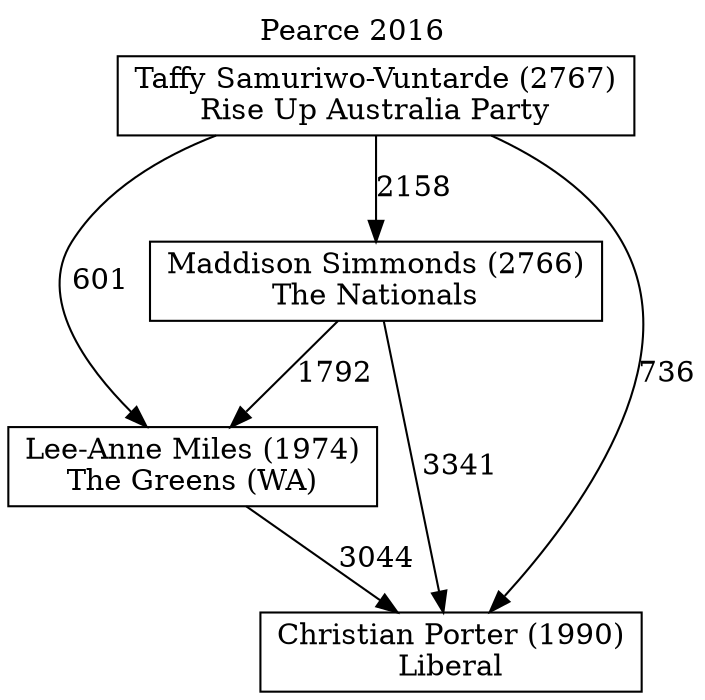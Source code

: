 // House preference flow
digraph "Christian Porter (1990)_Pearce_2016" {
	graph [label="Pearce 2016" labelloc=t mclimit=10]
	node [shape=box]
	"Lee-Anne Miles (1974)" [label="Lee-Anne Miles (1974)
The Greens (WA)"]
	"Maddison Simmonds (2766)" [label="Maddison Simmonds (2766)
The Nationals"]
	"Christian Porter (1990)" [label="Christian Porter (1990)
Liberal"]
	"Taffy Samuriwo-Vuntarde (2767)" [label="Taffy Samuriwo-Vuntarde (2767)
Rise Up Australia Party"]
	"Taffy Samuriwo-Vuntarde (2767)" -> "Christian Porter (1990)" [label=736]
	"Maddison Simmonds (2766)" -> "Christian Porter (1990)" [label=3341]
	"Taffy Samuriwo-Vuntarde (2767)" -> "Lee-Anne Miles (1974)" [label=601]
	"Taffy Samuriwo-Vuntarde (2767)" -> "Maddison Simmonds (2766)" [label=2158]
	"Maddison Simmonds (2766)" -> "Lee-Anne Miles (1974)" [label=1792]
	"Lee-Anne Miles (1974)" -> "Christian Porter (1990)" [label=3044]
}
